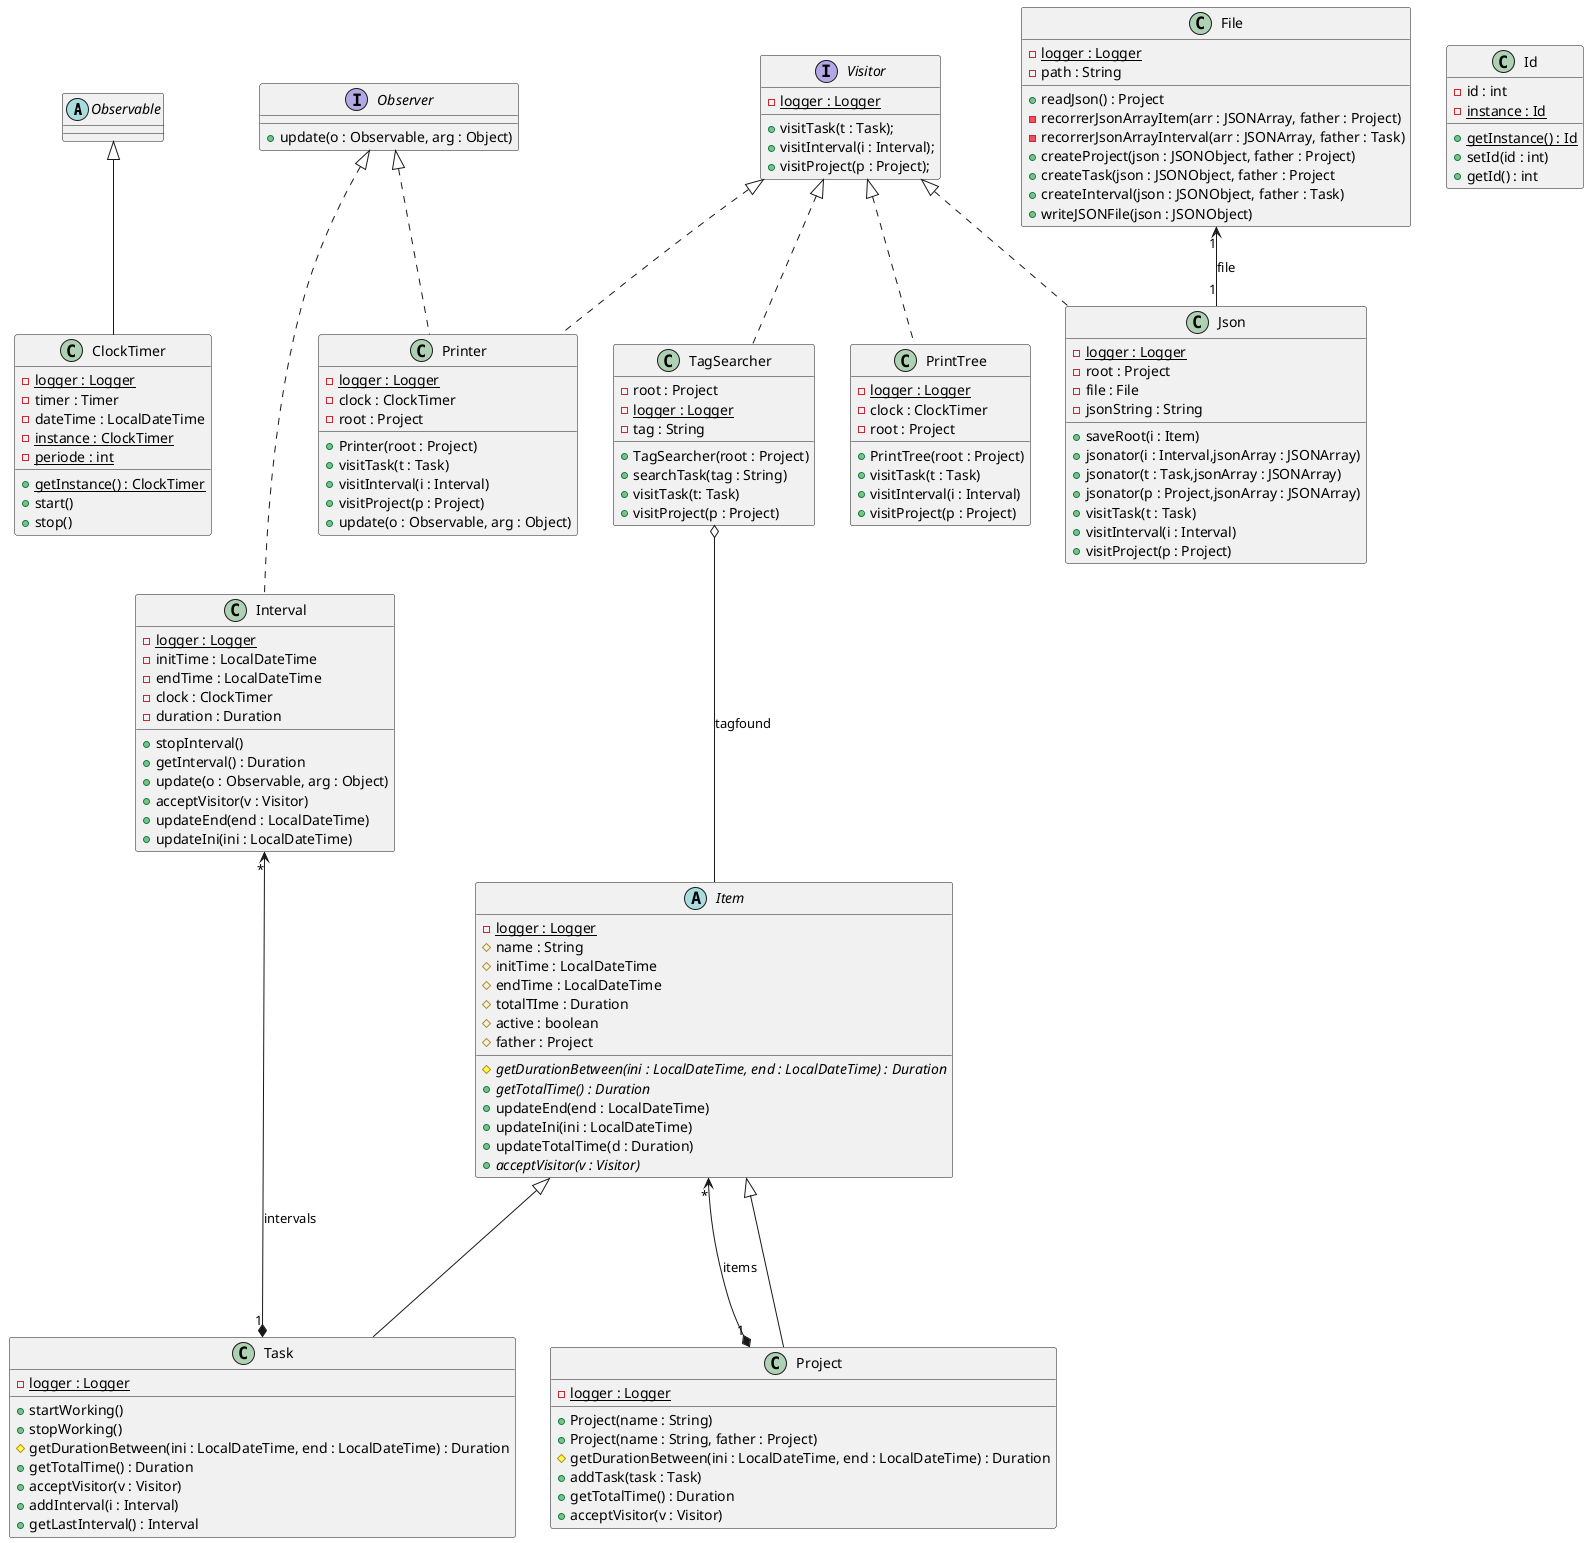 @startuml
abstract Observable{

}

interface Observer{
+ update(o : Observable, arg : Object)
}

abstract Item{
- {static} logger : Logger
# name : String
# initTime : LocalDateTime
# endTime : LocalDateTime
# totalTIme : Duration
# active : boolean
# father : Project
# {abstract} getDurationBetween(ini : LocalDateTime, end : LocalDateTime) : Duration
+ {abstract} getTotalTime() : Duration
+ updateEnd(end : LocalDateTime)
+ updateIni(ini : LocalDateTime)
+ updateTotalTime(d : Duration)
+ {abstract} acceptVisitor(v : Visitor)
}


class Project{
- {static} logger : Logger
+ Project(name : String)
+ Project(name : String, father : Project)
# getDurationBetween(ini : LocalDateTime, end : LocalDateTime) : Duration
+ addTask(task : Task)
+ getTotalTime() : Duration
+ acceptVisitor(v : Visitor)
}

class Task{
- {static} logger : Logger
+ startWorking()
+ stopWorking()
# getDurationBetween(ini : LocalDateTime, end : LocalDateTime) : Duration
+ getTotalTime() : Duration
+ acceptVisitor(v : Visitor)
+ addInterval(i : Interval)
+ getLastInterval() : Interval
}

class Interval{
- {static} logger : Logger
- initTime : LocalDateTime
- endTime : LocalDateTime
- clock : ClockTimer
- duration : Duration
+ stopInterval()
+ getInterval() : Duration
+ update(o : Observable, arg : Object)
+ acceptVisitor(v : Visitor)
+ updateEnd(end : LocalDateTime)
+ updateIni(ini : LocalDateTime)
}

class ClockTimer{
- {static} logger : Logger
- timer : Timer
- dateTime : LocalDateTime
- {static} instance : ClockTimer
- {static} periode : int
+ {static} getInstance() : ClockTimer
+ start()
+ stop()
}

interface Visitor{
- {static} logger : Logger
+ visitTask(t : Task);
+ visitInterval(i : Interval);
+ visitProject(p : Project);
}

class Printer{
- {static} logger : Logger
- clock : ClockTimer
- root : Project
+ Printer(root : Project)
+ visitTask(t : Task)
+ visitInterval(i : Interval)
+ visitProject(p : Project)
+ update(o : Observable, arg : Object)
}

class Json{
- {static} logger : Logger
- root : Project
- file : File
- jsonString : String
+ saveRoot(i : Item)
+ jsonator(i : Interval,jsonArray : JSONArray)
+ jsonator(t : Task,jsonArray : JSONArray)
+ jsonator(p : Project,jsonArray : JSONArray)
+ visitTask(t : Task)
+ visitInterval(i : Interval)
+ visitProject(p : Project)
}

class File{
- {static} logger : Logger
- path : String
+ readJson() : Project
- recorrerJsonArrayItem(arr : JSONArray, father : Project)
- recorrerJsonArrayInterval(arr : JSONArray, father : Task)
+ createProject(json : JSONObject, father : Project)
+ createTask(json : JSONObject, father : Project
+ createInterval(json : JSONObject, father : Task)
+ writeJSONFile(json : JSONObject)
}

class PrintTree{
- {static} logger : Logger
- clock : ClockTimer
- root : Project
+ PrintTree(root : Project)
+ visitTask(t : Task)
+ visitInterval(i : Interval)
+ visitProject(p : Project)
}

class TagSearcher{
- root : Project
- {static} logger : Logger
- tag : String
+ TagSearcher(root : Project)
+ searchTask(tag : String)
+ visitTask(t: Task)
+ visitProject(p : Project)
}

class Id{
- id : int
- {static} instance : Id
+ {static} getInstance() : Id
+ setId(id : int)
+ getId() : int
}

Item <|--- Project
Item <|--- Task
Item "*"<---*"1" Project : items
Interval "*"<---*"1" Task : intervals
Observer <|.. Interval
Observable <|-- ClockTimer
Observer <|.. Printer
Visitor <|.. Printer
Visitor <|.. Json
File "1"<--"1" Json : file
Visitor <|.. PrintTree
Visitor <|.. TagSearcher
TagSearcher o-- Item : tagfound
@enduml
